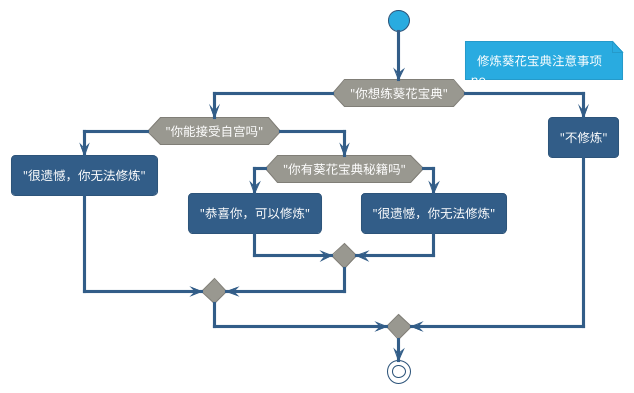 @startuml
!theme sandstone
start
if ("你想练葵花宝典") then (yes)
    floating note right:修炼葵花宝典注意事项
    if ("你能接受自宫吗") then (no)
        :"很遗憾，你无法修炼";
    else (yes)
        if ("你有葵花宝典秘籍吗") then (yes)
            :"恭喜你，可以修炼";
        else (no)
            :"很遗憾，你无法修炼";
        endif
    endif
else (no)
    :"不修炼";
endif
stop
@enduml
